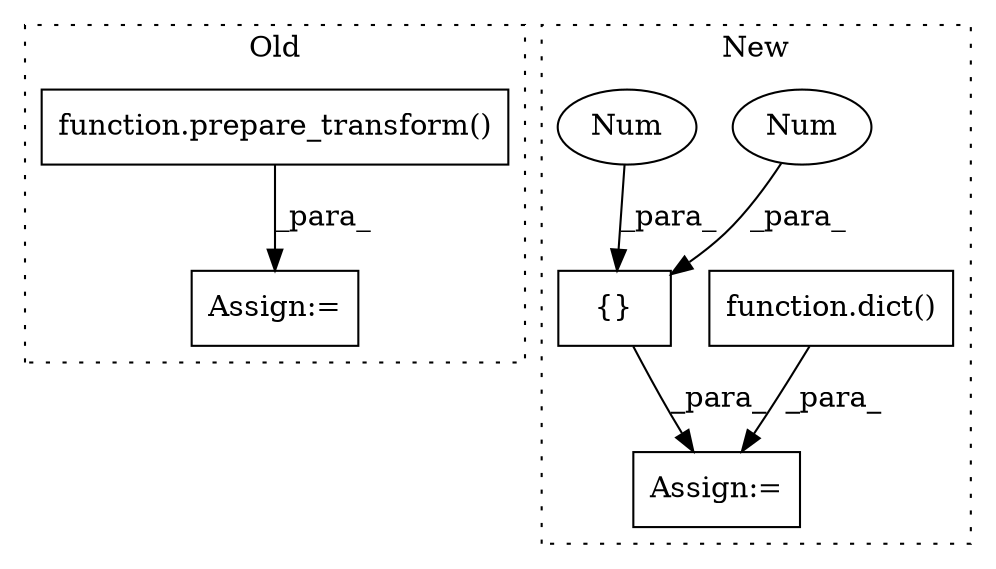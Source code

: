 digraph G {
subgraph cluster0 {
1 [label="function.prepare_transform()" a="75" s="4412,4437" l="18,37" shape="box"];
4 [label="Assign:=" a="68" s="4409" l="3" shape="box"];
label = "Old";
style="dotted";
}
subgraph cluster1 {
2 [label="function.dict()" a="75" s="4463" l="366" shape="box"];
3 [label="Assign:=" a="68" s="4446" l="3" shape="box"];
5 [label="{}" a="59" s="5220,5229" l="1,0" shape="box"];
6 [label="Num" a="76" s="5226" l="3" shape="ellipse"];
7 [label="Num" a="76" s="5221" l="3" shape="ellipse"];
label = "New";
style="dotted";
}
1 -> 4 [label="_para_"];
2 -> 3 [label="_para_"];
5 -> 3 [label="_para_"];
6 -> 5 [label="_para_"];
7 -> 5 [label="_para_"];
}